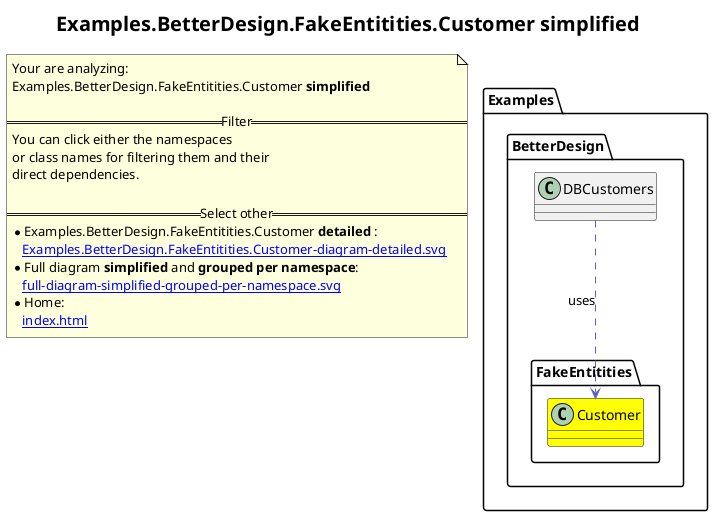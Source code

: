 @startuml
skinparam linetype ortho
title <size:20>Examples.BetterDesign.FakeEntitities.Customer **simplified** </size>
note "Your are analyzing:\nExamples.BetterDesign.FakeEntitities.Customer **simplified** \n\n==Filter==\nYou can click either the namespaces \nor class names for filtering them and their\ndirect dependencies.\n\n==Select other==\n* Examples.BetterDesign.FakeEntitities.Customer **detailed** :\n   [[Examples.BetterDesign.FakeEntitities.Customer-diagram-detailed.svg]]\n* Full diagram **simplified** and **grouped per namespace**:\n   [[full-diagram-simplified-grouped-per-namespace.svg]]\n* Home:\n   [[index.html]]" as FloatingNote
  class Examples.BetterDesign.DBCustomers [[Examples.BetterDesign.DBCustomers-diagram-simplified.svg]]  {
  }
    class Examples.BetterDesign.FakeEntitities.Customer [[Examples.BetterDesign.FakeEntitities.Customer-diagram-simplified.svg]] #yellow {
    }
 ' *************************************** 
 ' *************************************** 
 ' *************************************** 
' Class relations extracted from namespace:
' Examples.BetterDesign
Examples.BetterDesign.DBCustomers .[#6060BB].> Examples.BetterDesign.FakeEntitities.Customer  : uses 
' Class relations extracted from namespace:
' Examples.BetterDesign.FakeEntitities
@enduml